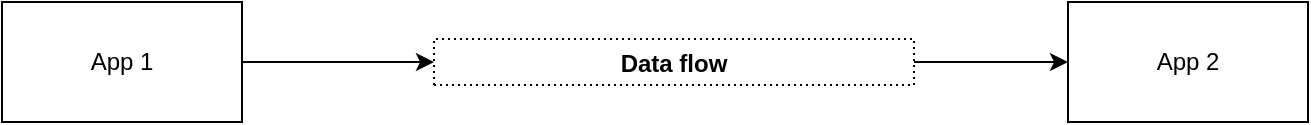 <mxfile version="14.1.2" type="github">
  <diagram id="c0MXWbJFAQSlTRfawCmW" name="Page-1">
    <mxGraphModel dx="1038" dy="548" grid="1" gridSize="10" guides="1" tooltips="1" connect="1" arrows="1" fold="1" page="1" pageScale="1" pageWidth="827" pageHeight="1169" math="0" shadow="0">
      <root>
        <mxCell id="0" />
        <mxCell id="1" parent="0" />
        <mxCell id="eYOfIdHn1QBxmItVKCGx-42" style="edgeStyle=orthogonalEdgeStyle;rounded=0;orthogonalLoop=1;jettySize=auto;html=1;exitX=1;exitY=0.5;exitDx=0;exitDy=0;entryX=0;entryY=0.5;entryDx=0;entryDy=0;" edge="1" parent="1" source="eYOfIdHn1QBxmItVKCGx-2" target="eYOfIdHn1QBxmItVKCGx-40">
          <mxGeometry relative="1" as="geometry">
            <mxPoint x="246" y="115.25" as="targetPoint" />
          </mxGeometry>
        </mxCell>
        <mxCell id="eYOfIdHn1QBxmItVKCGx-2" value="App 1" style="rounded=0;whiteSpace=wrap;html=1;" vertex="1" parent="1">
          <mxGeometry x="60" y="120" width="120" height="60" as="geometry" />
        </mxCell>
        <mxCell id="eYOfIdHn1QBxmItVKCGx-40" value="Data flow" style="swimlane;dashed=1;dashPattern=1 2;fillColor=none;" vertex="1" collapsed="1" parent="1">
          <mxGeometry x="276" y="138.5" width="240" height="23" as="geometry">
            <mxRectangle x="510" y="343.5" width="240" height="116.5" as="alternateBounds" />
          </mxGeometry>
        </mxCell>
        <mxCell id="eYOfIdHn1QBxmItVKCGx-27" value="" style="shape=table;html=1;whiteSpace=wrap;startSize=0;container=1;collapsible=0;childLayout=tableLayout;dashed=1;dashPattern=1 2;strokeColor=none;fillColor=none;" vertex="1" parent="eYOfIdHn1QBxmItVKCGx-40">
          <mxGeometry x="10" y="26.5" width="220" height="80" as="geometry" />
        </mxCell>
        <mxCell id="eYOfIdHn1QBxmItVKCGx-28" value="" style="shape=partialRectangle;html=1;whiteSpace=wrap;collapsible=0;dropTarget=0;pointerEvents=0;fillColor=none;top=0;left=0;bottom=0;right=0;points=[[0,0.5],[1,0.5]];portConstraint=eastwest;" vertex="1" parent="eYOfIdHn1QBxmItVKCGx-27">
          <mxGeometry width="220" height="20" as="geometry" />
        </mxCell>
        <mxCell id="eYOfIdHn1QBxmItVKCGx-29" value="Data flow 1" style="shape=partialRectangle;html=1;whiteSpace=wrap;connectable=0;overflow=hidden;fillColor=none;top=0;left=0;bottom=0;right=0;" vertex="1" parent="eYOfIdHn1QBxmItVKCGx-28">
          <mxGeometry width="220" height="20" as="geometry" />
        </mxCell>
        <mxCell id="eYOfIdHn1QBxmItVKCGx-30" value="" style="shape=partialRectangle;html=1;whiteSpace=wrap;collapsible=0;dropTarget=0;pointerEvents=0;fillColor=none;top=0;left=0;bottom=0;right=0;points=[[0,0.5],[1,0.5]];portConstraint=eastwest;" vertex="1" parent="eYOfIdHn1QBxmItVKCGx-27">
          <mxGeometry y="20" width="220" height="20" as="geometry" />
        </mxCell>
        <mxCell id="eYOfIdHn1QBxmItVKCGx-31" value="Data flow 2" style="shape=partialRectangle;html=1;whiteSpace=wrap;connectable=0;overflow=hidden;fillColor=none;top=0;left=0;bottom=0;right=0;" vertex="1" parent="eYOfIdHn1QBxmItVKCGx-30">
          <mxGeometry width="220" height="20" as="geometry" />
        </mxCell>
        <mxCell id="eYOfIdHn1QBxmItVKCGx-38" value="" style="shape=partialRectangle;html=1;whiteSpace=wrap;collapsible=0;dropTarget=0;pointerEvents=0;fillColor=none;top=0;left=0;bottom=0;right=0;points=[[0,0.5],[1,0.5]];portConstraint=eastwest;" vertex="1" parent="eYOfIdHn1QBxmItVKCGx-27">
          <mxGeometry y="40" width="220" height="20" as="geometry" />
        </mxCell>
        <mxCell id="eYOfIdHn1QBxmItVKCGx-39" value="Data flow 3" style="shape=partialRectangle;html=1;whiteSpace=wrap;connectable=0;overflow=hidden;fillColor=none;top=0;left=0;bottom=0;right=0;" vertex="1" parent="eYOfIdHn1QBxmItVKCGx-38">
          <mxGeometry width="220" height="20" as="geometry" />
        </mxCell>
        <mxCell id="eYOfIdHn1QBxmItVKCGx-32" value="" style="shape=partialRectangle;html=1;whiteSpace=wrap;collapsible=0;dropTarget=0;pointerEvents=0;fillColor=none;top=0;left=0;bottom=0;right=0;points=[[0,0.5],[1,0.5]];portConstraint=eastwest;" vertex="1" parent="eYOfIdHn1QBxmItVKCGx-27">
          <mxGeometry y="60" width="220" height="20" as="geometry" />
        </mxCell>
        <mxCell id="eYOfIdHn1QBxmItVKCGx-33" value="Data flow 4" style="shape=partialRectangle;html=1;whiteSpace=wrap;connectable=0;overflow=hidden;fillColor=none;top=0;left=0;bottom=0;right=0;" vertex="1" parent="eYOfIdHn1QBxmItVKCGx-32">
          <mxGeometry width="220" height="20" as="geometry" />
        </mxCell>
        <mxCell id="eYOfIdHn1QBxmItVKCGx-41" value="App 2" style="rounded=0;whiteSpace=wrap;html=1;" vertex="1" parent="1">
          <mxGeometry x="593" y="120" width="120" height="60" as="geometry" />
        </mxCell>
        <mxCell id="eYOfIdHn1QBxmItVKCGx-43" style="edgeStyle=orthogonalEdgeStyle;rounded=0;orthogonalLoop=1;jettySize=auto;html=1;entryX=0;entryY=0.5;entryDx=0;entryDy=0;exitX=1;exitY=0.5;exitDx=0;exitDy=0;" edge="1" parent="1" source="eYOfIdHn1QBxmItVKCGx-40" target="eYOfIdHn1QBxmItVKCGx-41">
          <mxGeometry relative="1" as="geometry">
            <mxPoint x="486" y="108.25" as="sourcePoint" />
            <mxPoint x="326" y="28.25" as="targetPoint" />
          </mxGeometry>
        </mxCell>
      </root>
    </mxGraphModel>
  </diagram>
</mxfile>
